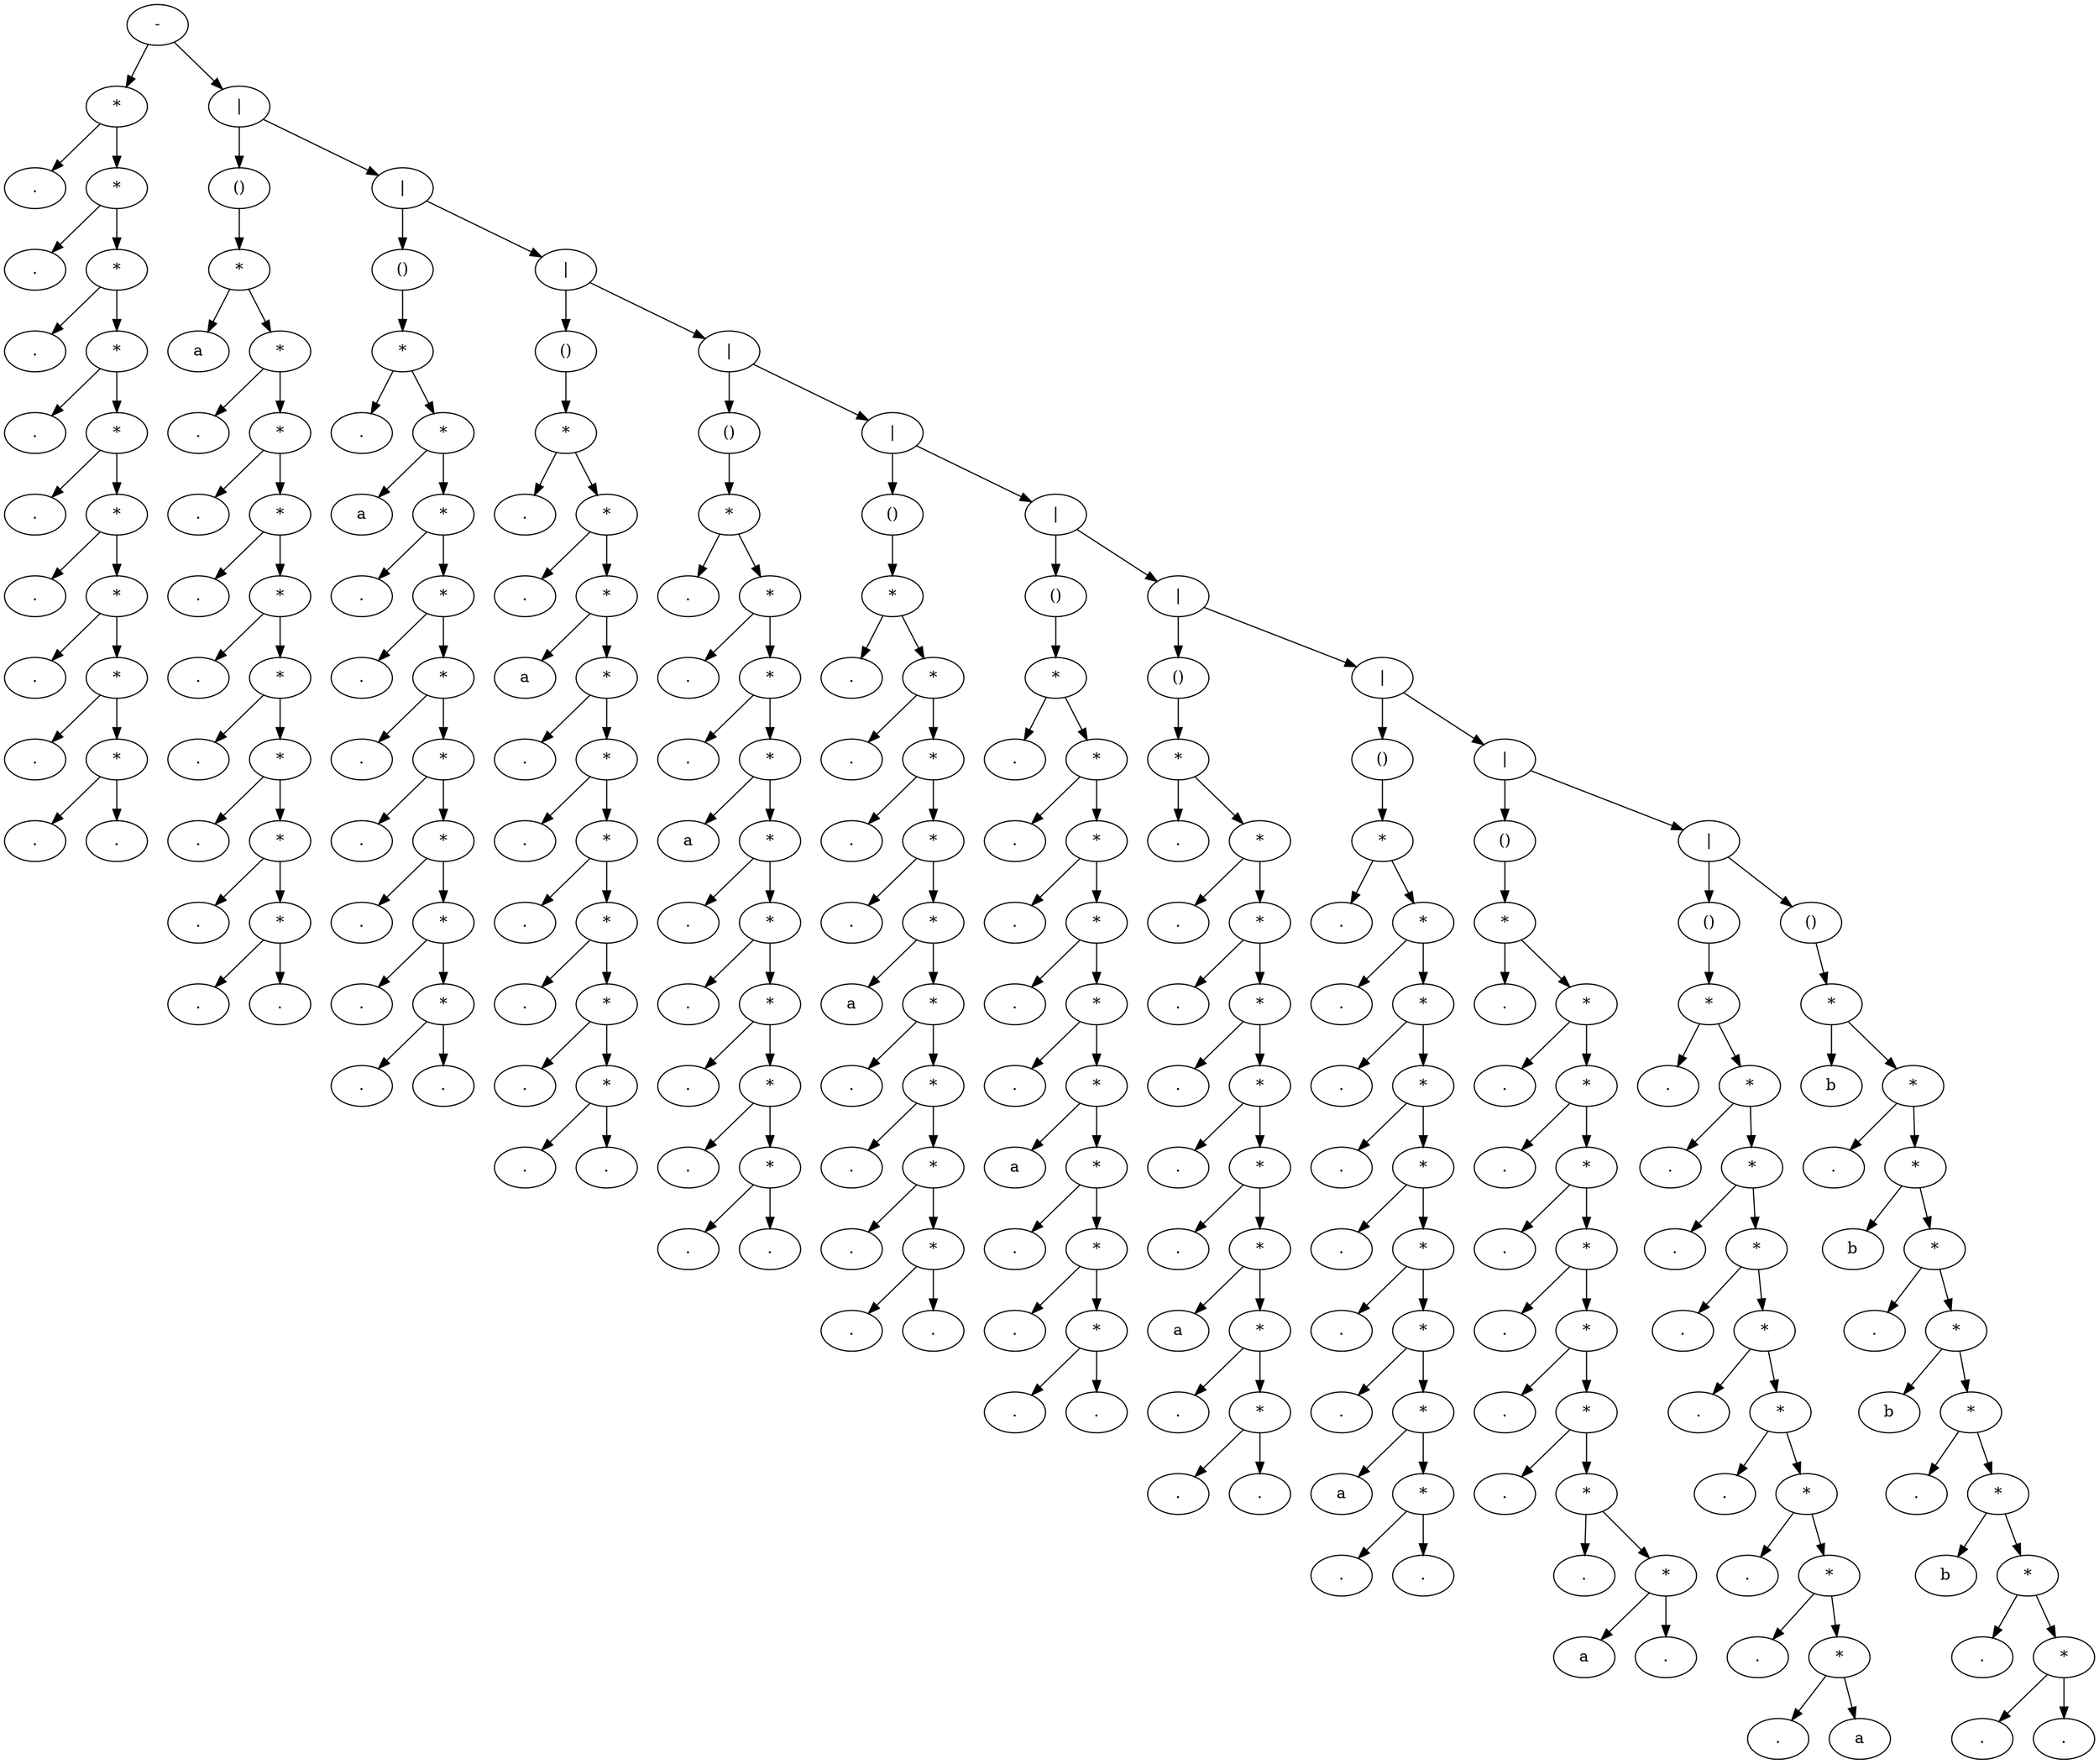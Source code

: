 digraph G {
	node_1 [label="-"]
		node_1 -> node_2
		node_1 -> node_3
	node_3 [label="|"]
		node_3 -> node_4
		node_3 -> node_5
	node_5 [label="|"]
		node_5 -> node_6
		node_5 -> node_7
	node_7 [label="|"]
		node_7 -> node_8
		node_7 -> node_9
	node_9 [label="|"]
		node_9 -> node_10
		node_9 -> node_11
	node_11 [label="|"]
		node_11 -> node_12
		node_11 -> node_13
	node_13 [label="|"]
		node_13 -> node_14
		node_13 -> node_15
	node_15 [label="|"]
		node_15 -> node_16
		node_15 -> node_17
	node_17 [label="|"]
		node_17 -> node_18
		node_17 -> node_19
	node_19 [label="|"]
		node_19 -> node_20
		node_19 -> node_21
	node_21 [label="|"]
		node_21 -> node_22
		node_21 -> node_23
	node_23 [label="()"]
		node_23 -> node_24
	node_24 [label="*"]
		node_24 -> node_25
		node_24 -> node_26
	node_26 [label="*"]
		node_26 -> node_27
		node_26 -> node_28
	node_28 [label="*"]
		node_28 -> node_29
		node_28 -> node_30
	node_30 [label="*"]
		node_30 -> node_31
		node_30 -> node_32
	node_32 [label="*"]
		node_32 -> node_33
		node_32 -> node_34
	node_34 [label="*"]
		node_34 -> node_35
		node_34 -> node_36
	node_36 [label="*"]
		node_36 -> node_37
		node_36 -> node_38
	node_38 [label="*"]
		node_38 -> node_39
		node_38 -> node_40
	node_40 [label="*"]
		node_40 -> node_41
		node_40 -> node_42
	node_42[label="."]
	node_41[label="."]
	node_39[label="."]
	node_37[label="b"]
	node_35[label="."]
	node_33[label="b"]
	node_31[label="."]
	node_29[label="b"]
	node_27[label="."]
	node_25[label="b"]
	node_22 [label="()"]
		node_22 -> node_43
	node_43 [label="*"]
		node_43 -> node_44
		node_43 -> node_45
	node_45 [label="*"]
		node_45 -> node_46
		node_45 -> node_47
	node_47 [label="*"]
		node_47 -> node_48
		node_47 -> node_49
	node_49 [label="*"]
		node_49 -> node_50
		node_49 -> node_51
	node_51 [label="*"]
		node_51 -> node_52
		node_51 -> node_53
	node_53 [label="*"]
		node_53 -> node_54
		node_53 -> node_55
	node_55 [label="*"]
		node_55 -> node_56
		node_55 -> node_57
	node_57 [label="*"]
		node_57 -> node_58
		node_57 -> node_59
	node_59 [label="*"]
		node_59 -> node_60
		node_59 -> node_61
	node_61[label="a"]
	node_60[label="."]
	node_58[label="."]
	node_56[label="."]
	node_54[label="."]
	node_52[label="."]
	node_50[label="."]
	node_48[label="."]
	node_46[label="."]
	node_44[label="."]
	node_20 [label="()"]
		node_20 -> node_62
	node_62 [label="*"]
		node_62 -> node_63
		node_62 -> node_64
	node_64 [label="*"]
		node_64 -> node_65
		node_64 -> node_66
	node_66 [label="*"]
		node_66 -> node_67
		node_66 -> node_68
	node_68 [label="*"]
		node_68 -> node_69
		node_68 -> node_70
	node_70 [label="*"]
		node_70 -> node_71
		node_70 -> node_72
	node_72 [label="*"]
		node_72 -> node_73
		node_72 -> node_74
	node_74 [label="*"]
		node_74 -> node_75
		node_74 -> node_76
	node_76 [label="*"]
		node_76 -> node_77
		node_76 -> node_78
	node_78 [label="*"]
		node_78 -> node_79
		node_78 -> node_80
	node_80[label="."]
	node_79[label="a"]
	node_77[label="."]
	node_75[label="."]
	node_73[label="."]
	node_71[label="."]
	node_69[label="."]
	node_67[label="."]
	node_65[label="."]
	node_63[label="."]
	node_18 [label="()"]
		node_18 -> node_81
	node_81 [label="*"]
		node_81 -> node_82
		node_81 -> node_83
	node_83 [label="*"]
		node_83 -> node_84
		node_83 -> node_85
	node_85 [label="*"]
		node_85 -> node_86
		node_85 -> node_87
	node_87 [label="*"]
		node_87 -> node_88
		node_87 -> node_89
	node_89 [label="*"]
		node_89 -> node_90
		node_89 -> node_91
	node_91 [label="*"]
		node_91 -> node_92
		node_91 -> node_93
	node_93 [label="*"]
		node_93 -> node_94
		node_93 -> node_95
	node_95 [label="*"]
		node_95 -> node_96
		node_95 -> node_97
	node_97 [label="*"]
		node_97 -> node_98
		node_97 -> node_99
	node_99[label="."]
	node_98[label="."]
	node_96[label="a"]
	node_94[label="."]
	node_92[label="."]
	node_90[label="."]
	node_88[label="."]
	node_86[label="."]
	node_84[label="."]
	node_82[label="."]
	node_16 [label="()"]
		node_16 -> node_100
	node_100 [label="*"]
		node_100 -> node_101
		node_100 -> node_102
	node_102 [label="*"]
		node_102 -> node_103
		node_102 -> node_104
	node_104 [label="*"]
		node_104 -> node_105
		node_104 -> node_106
	node_106 [label="*"]
		node_106 -> node_107
		node_106 -> node_108
	node_108 [label="*"]
		node_108 -> node_109
		node_108 -> node_110
	node_110 [label="*"]
		node_110 -> node_111
		node_110 -> node_112
	node_112 [label="*"]
		node_112 -> node_113
		node_112 -> node_114
	node_114 [label="*"]
		node_114 -> node_115
		node_114 -> node_116
	node_116 [label="*"]
		node_116 -> node_117
		node_116 -> node_118
	node_118[label="."]
	node_117[label="."]
	node_115[label="."]
	node_113[label="a"]
	node_111[label="."]
	node_109[label="."]
	node_107[label="."]
	node_105[label="."]
	node_103[label="."]
	node_101[label="."]
	node_14 [label="()"]
		node_14 -> node_119
	node_119 [label="*"]
		node_119 -> node_120
		node_119 -> node_121
	node_121 [label="*"]
		node_121 -> node_122
		node_121 -> node_123
	node_123 [label="*"]
		node_123 -> node_124
		node_123 -> node_125
	node_125 [label="*"]
		node_125 -> node_126
		node_125 -> node_127
	node_127 [label="*"]
		node_127 -> node_128
		node_127 -> node_129
	node_129 [label="*"]
		node_129 -> node_130
		node_129 -> node_131
	node_131 [label="*"]
		node_131 -> node_132
		node_131 -> node_133
	node_133 [label="*"]
		node_133 -> node_134
		node_133 -> node_135
	node_135 [label="*"]
		node_135 -> node_136
		node_135 -> node_137
	node_137[label="."]
	node_136[label="."]
	node_134[label="."]
	node_132[label="."]
	node_130[label="a"]
	node_128[label="."]
	node_126[label="."]
	node_124[label="."]
	node_122[label="."]
	node_120[label="."]
	node_12 [label="()"]
		node_12 -> node_138
	node_138 [label="*"]
		node_138 -> node_139
		node_138 -> node_140
	node_140 [label="*"]
		node_140 -> node_141
		node_140 -> node_142
	node_142 [label="*"]
		node_142 -> node_143
		node_142 -> node_144
	node_144 [label="*"]
		node_144 -> node_145
		node_144 -> node_146
	node_146 [label="*"]
		node_146 -> node_147
		node_146 -> node_148
	node_148 [label="*"]
		node_148 -> node_149
		node_148 -> node_150
	node_150 [label="*"]
		node_150 -> node_151
		node_150 -> node_152
	node_152 [label="*"]
		node_152 -> node_153
		node_152 -> node_154
	node_154 [label="*"]
		node_154 -> node_155
		node_154 -> node_156
	node_156[label="."]
	node_155[label="."]
	node_153[label="."]
	node_151[label="."]
	node_149[label="."]
	node_147[label="a"]
	node_145[label="."]
	node_143[label="."]
	node_141[label="."]
	node_139[label="."]
	node_10 [label="()"]
		node_10 -> node_157
	node_157 [label="*"]
		node_157 -> node_158
		node_157 -> node_159
	node_159 [label="*"]
		node_159 -> node_160
		node_159 -> node_161
	node_161 [label="*"]
		node_161 -> node_162
		node_161 -> node_163
	node_163 [label="*"]
		node_163 -> node_164
		node_163 -> node_165
	node_165 [label="*"]
		node_165 -> node_166
		node_165 -> node_167
	node_167 [label="*"]
		node_167 -> node_168
		node_167 -> node_169
	node_169 [label="*"]
		node_169 -> node_170
		node_169 -> node_171
	node_171 [label="*"]
		node_171 -> node_172
		node_171 -> node_173
	node_173 [label="*"]
		node_173 -> node_174
		node_173 -> node_175
	node_175[label="."]
	node_174[label="."]
	node_172[label="."]
	node_170[label="."]
	node_168[label="."]
	node_166[label="."]
	node_164[label="a"]
	node_162[label="."]
	node_160[label="."]
	node_158[label="."]
	node_8 [label="()"]
		node_8 -> node_176
	node_176 [label="*"]
		node_176 -> node_177
		node_176 -> node_178
	node_178 [label="*"]
		node_178 -> node_179
		node_178 -> node_180
	node_180 [label="*"]
		node_180 -> node_181
		node_180 -> node_182
	node_182 [label="*"]
		node_182 -> node_183
		node_182 -> node_184
	node_184 [label="*"]
		node_184 -> node_185
		node_184 -> node_186
	node_186 [label="*"]
		node_186 -> node_187
		node_186 -> node_188
	node_188 [label="*"]
		node_188 -> node_189
		node_188 -> node_190
	node_190 [label="*"]
		node_190 -> node_191
		node_190 -> node_192
	node_192 [label="*"]
		node_192 -> node_193
		node_192 -> node_194
	node_194[label="."]
	node_193[label="."]
	node_191[label="."]
	node_189[label="."]
	node_187[label="."]
	node_185[label="."]
	node_183[label="."]
	node_181[label="a"]
	node_179[label="."]
	node_177[label="."]
	node_6 [label="()"]
		node_6 -> node_195
	node_195 [label="*"]
		node_195 -> node_196
		node_195 -> node_197
	node_197 [label="*"]
		node_197 -> node_198
		node_197 -> node_199
	node_199 [label="*"]
		node_199 -> node_200
		node_199 -> node_201
	node_201 [label="*"]
		node_201 -> node_202
		node_201 -> node_203
	node_203 [label="*"]
		node_203 -> node_204
		node_203 -> node_205
	node_205 [label="*"]
		node_205 -> node_206
		node_205 -> node_207
	node_207 [label="*"]
		node_207 -> node_208
		node_207 -> node_209
	node_209 [label="*"]
		node_209 -> node_210
		node_209 -> node_211
	node_211 [label="*"]
		node_211 -> node_212
		node_211 -> node_213
	node_213[label="."]
	node_212[label="."]
	node_210[label="."]
	node_208[label="."]
	node_206[label="."]
	node_204[label="."]
	node_202[label="."]
	node_200[label="."]
	node_198[label="a"]
	node_196[label="."]
	node_4 [label="()"]
		node_4 -> node_214
	node_214 [label="*"]
		node_214 -> node_215
		node_214 -> node_216
	node_216 [label="*"]
		node_216 -> node_217
		node_216 -> node_218
	node_218 [label="*"]
		node_218 -> node_219
		node_218 -> node_220
	node_220 [label="*"]
		node_220 -> node_221
		node_220 -> node_222
	node_222 [label="*"]
		node_222 -> node_223
		node_222 -> node_224
	node_224 [label="*"]
		node_224 -> node_225
		node_224 -> node_226
	node_226 [label="*"]
		node_226 -> node_227
		node_226 -> node_228
	node_228 [label="*"]
		node_228 -> node_229
		node_228 -> node_230
	node_230 [label="*"]
		node_230 -> node_231
		node_230 -> node_232
	node_232[label="."]
	node_231[label="."]
	node_229[label="."]
	node_227[label="."]
	node_225[label="."]
	node_223[label="."]
	node_221[label="."]
	node_219[label="."]
	node_217[label="."]
	node_215[label="a"]
	node_2 [label="*"]
		node_2 -> node_233
		node_2 -> node_234
	node_234 [label="*"]
		node_234 -> node_235
		node_234 -> node_236
	node_236 [label="*"]
		node_236 -> node_237
		node_236 -> node_238
	node_238 [label="*"]
		node_238 -> node_239
		node_238 -> node_240
	node_240 [label="*"]
		node_240 -> node_241
		node_240 -> node_242
	node_242 [label="*"]
		node_242 -> node_243
		node_242 -> node_244
	node_244 [label="*"]
		node_244 -> node_245
		node_244 -> node_246
	node_246 [label="*"]
		node_246 -> node_247
		node_246 -> node_248
	node_248 [label="*"]
		node_248 -> node_249
		node_248 -> node_250
	node_250[label="."]
	node_249[label="."]
	node_247[label="."]
	node_245[label="."]
	node_243[label="."]
	node_241[label="."]
	node_239[label="."]
	node_237[label="."]
	node_235[label="."]
	node_233[label="."]
}
